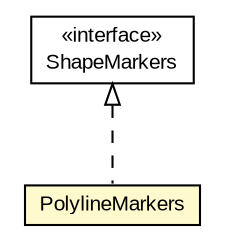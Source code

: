 #!/usr/local/bin/dot
#
# Class diagram 
# Generated by UMLGraph version R5_6-24-gf6e263 (http://www.umlgraph.org/)
#

digraph G {
	edge [fontname="arial",fontsize=10,labelfontname="arial",labelfontsize=10];
	node [fontname="arial",fontsize=10,shape=plaintext];
	nodesep=0.25;
	ranksep=0.5;
	// org.osmdroid.gpkg.overlay.features.PolylineMarkers
	c762 [label=<<table title="org.osmdroid.gpkg.overlay.features.PolylineMarkers" border="0" cellborder="1" cellspacing="0" cellpadding="2" port="p" bgcolor="lemonChiffon" href="./PolylineMarkers.html">
		<tr><td><table border="0" cellspacing="0" cellpadding="1">
<tr><td align="center" balign="center"> PolylineMarkers </td></tr>
		</table></td></tr>
		</table>>, URL="./PolylineMarkers.html", fontname="arial", fontcolor="black", fontsize=10.0];
	// org.osmdroid.gpkg.overlay.features.ShapeMarkers
	c764 [label=<<table title="org.osmdroid.gpkg.overlay.features.ShapeMarkers" border="0" cellborder="1" cellspacing="0" cellpadding="2" port="p" href="./ShapeMarkers.html">
		<tr><td><table border="0" cellspacing="0" cellpadding="1">
<tr><td align="center" balign="center"> &#171;interface&#187; </td></tr>
<tr><td align="center" balign="center"> ShapeMarkers </td></tr>
		</table></td></tr>
		</table>>, URL="./ShapeMarkers.html", fontname="arial", fontcolor="black", fontsize=10.0];
	//org.osmdroid.gpkg.overlay.features.PolylineMarkers implements org.osmdroid.gpkg.overlay.features.ShapeMarkers
	c764:p -> c762:p [dir=back,arrowtail=empty,style=dashed];
}

